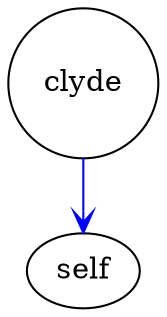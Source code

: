 digraph outcome_clyde_self { 
 K=0.6 
 "clyde" -> { "self" } [color="blue", arrowhead="vee", penwidth=1, href="#289"]; 
 "clyde" [shape="circle", fixedsize="true", height=1, width=1, style="filled", fillcolor="white", href="#clyde"]; 
 "clyde" [shape="circle", fixedsize="true", height=1, width=1, style="filled", fillcolor="white", href="#clyde"]; 

}